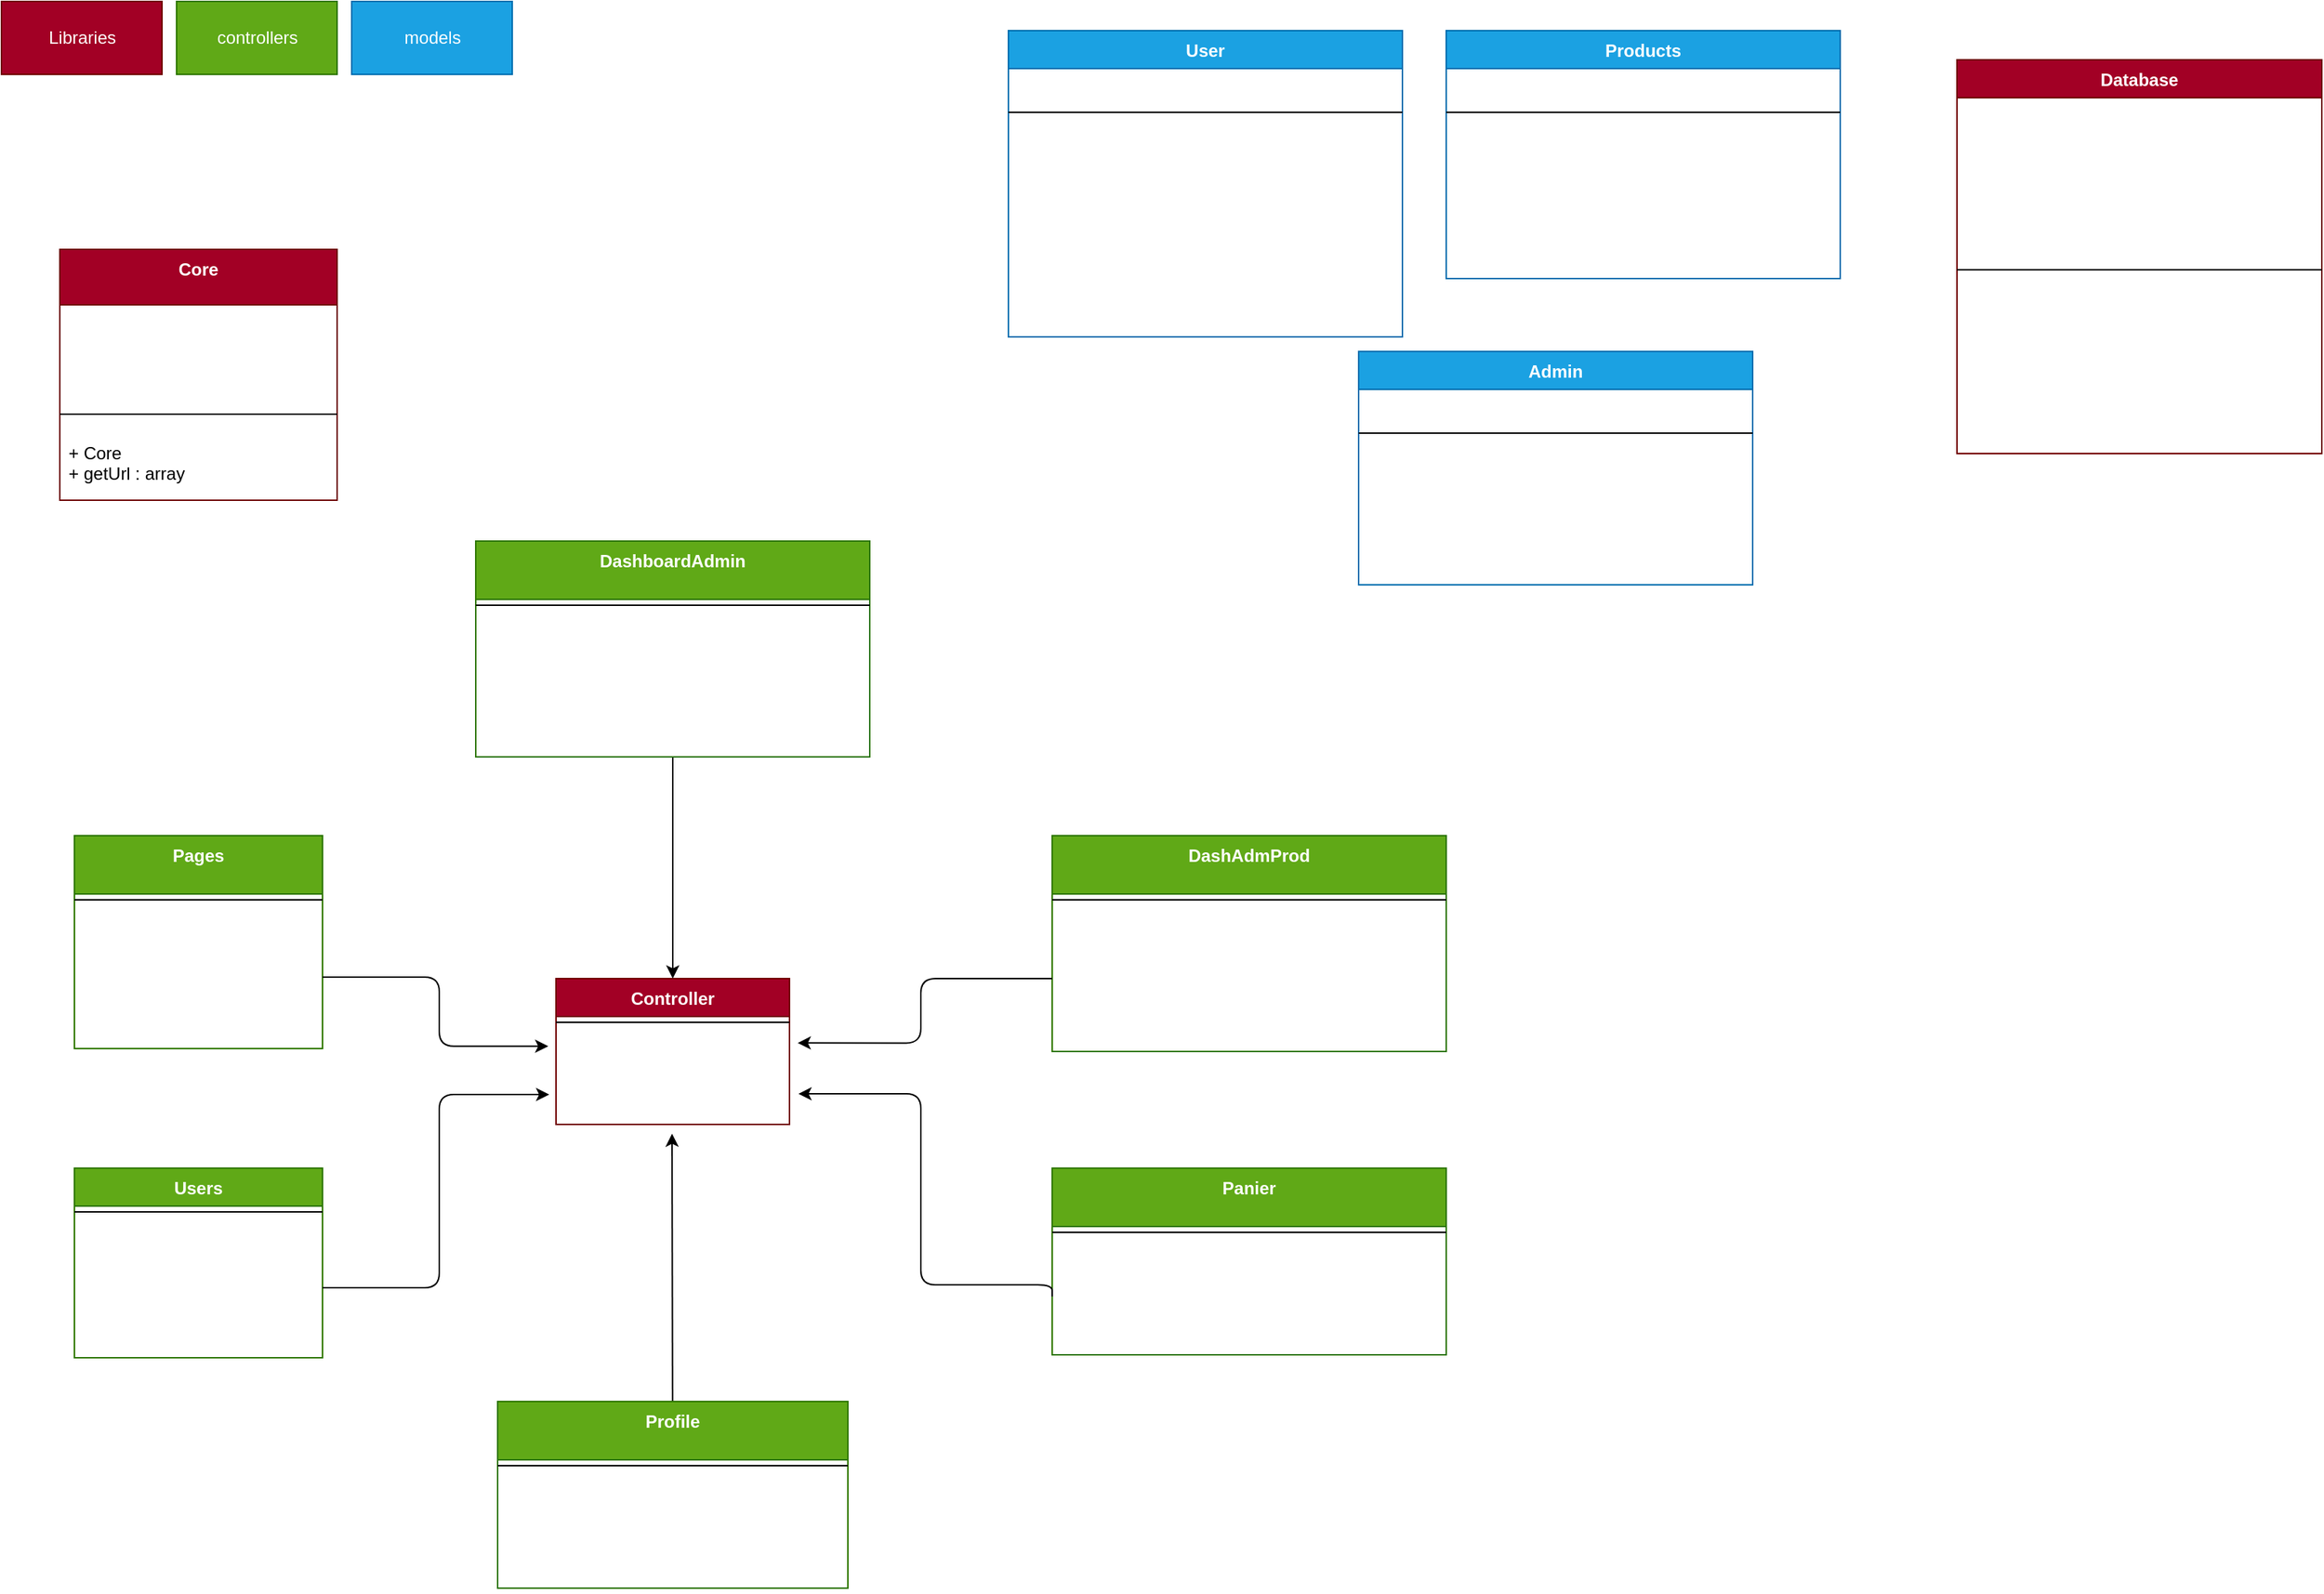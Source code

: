 <mxfile>
    <diagram id="2QA6UR-krt0bM7Kzs4Fd" name="Page-1">
        <mxGraphModel dx="696" dy="411" grid="1" gridSize="10" guides="1" tooltips="1" connect="1" arrows="1" fold="1" page="1" pageScale="1" pageWidth="827" pageHeight="1169" math="0" shadow="0">
            <root>
                <mxCell id="0"/>
                <mxCell id="1" parent="0"/>
                <mxCell id="36" value="Core" style="swimlane;fontStyle=1;align=center;verticalAlign=top;childLayout=stackLayout;horizontal=1;startSize=38;horizontalStack=0;resizeParent=1;resizeParentMax=0;resizeLast=0;collapsible=1;marginBottom=0;fillColor=#a20025;fontColor=#ffffff;strokeColor=#6F0000;" parent="1" vertex="1">
                    <mxGeometry x="40" y="170" width="190" height="172" as="geometry"/>
                </mxCell>
                <mxCell id="37" value="# currentController : string&#10;# currentMethod:string&#10;# params: array" style="text;strokeColor=none;fillColor=none;align=left;verticalAlign=top;spacingLeft=4;spacingRight=4;overflow=hidden;rotatable=0;points=[[0,0.5],[1,0.5]];portConstraint=eastwest;fontColor=#FFFFFF;" parent="36" vertex="1">
                    <mxGeometry y="38" width="190" height="62" as="geometry"/>
                </mxCell>
                <mxCell id="38" value="" style="line;strokeWidth=1;fillColor=none;align=left;verticalAlign=middle;spacingTop=-1;spacingLeft=3;spacingRight=3;rotatable=0;labelPosition=right;points=[];portConstraint=eastwest;" parent="36" vertex="1">
                    <mxGeometry y="100" width="190" height="26" as="geometry"/>
                </mxCell>
                <mxCell id="39" value="+ Core &#10;+ getUrl : array " style="text;strokeColor=none;fillColor=none;align=left;verticalAlign=top;spacingLeft=4;spacingRight=4;overflow=hidden;rotatable=0;points=[[0,0.5],[1,0.5]];portConstraint=eastwest;" parent="36" vertex="1">
                    <mxGeometry y="126" width="190" height="46" as="geometry"/>
                </mxCell>
                <mxCell id="40" value="Controller" style="swimlane;fontStyle=1;align=center;verticalAlign=top;childLayout=stackLayout;horizontal=1;startSize=26;horizontalStack=0;resizeParent=1;resizeParentMax=0;resizeLast=0;collapsible=1;marginBottom=0;fontColor=#ffffff;fillColor=#a20025;strokeColor=#6F0000;" parent="1" vertex="1">
                    <mxGeometry x="380" y="670" width="160" height="100" as="geometry"/>
                </mxCell>
                <mxCell id="42" value="" style="line;strokeWidth=1;fillColor=none;align=left;verticalAlign=middle;spacingTop=-1;spacingLeft=3;spacingRight=3;rotatable=0;labelPosition=right;points=[];portConstraint=eastwest;fontColor=#FFFFFF;" parent="40" vertex="1">
                    <mxGeometry y="26" width="160" height="8" as="geometry"/>
                </mxCell>
                <mxCell id="43" value="+ model(model: string)&#10;+ view(view:string)" style="text;strokeColor=none;fillColor=none;align=left;verticalAlign=top;spacingLeft=4;spacingRight=4;overflow=hidden;rotatable=0;points=[[0,0.5],[1,0.5]];portConstraint=eastwest;fontColor=#FFFFFF;" parent="40" vertex="1">
                    <mxGeometry y="34" width="160" height="66" as="geometry"/>
                </mxCell>
                <mxCell id="44" value="Database" style="swimlane;fontStyle=1;align=center;verticalAlign=top;childLayout=stackLayout;horizontal=1;startSize=26;horizontalStack=0;resizeParent=1;resizeParentMax=0;resizeLast=0;collapsible=1;marginBottom=0;fontColor=#ffffff;fillColor=#a20025;strokeColor=#6F0000;" parent="1" vertex="1">
                    <mxGeometry x="1340" y="40" width="250" height="270" as="geometry"/>
                </mxCell>
                <mxCell id="45" value="- host:string&#10;- user : string&#10;- pass : string&#10;- dbname : string&#10;- dbh : string&#10;- stmt : string&#10;- error : string" style="text;strokeColor=none;fillColor=none;align=left;verticalAlign=top;spacingLeft=4;spacingRight=4;overflow=hidden;rotatable=0;points=[[0,0.5],[1,0.5]];portConstraint=eastwest;fontColor=#FFFFFF;" parent="44" vertex="1">
                    <mxGeometry y="26" width="250" height="114" as="geometry"/>
                </mxCell>
                <mxCell id="46" value="" style="line;strokeWidth=1;fillColor=none;align=left;verticalAlign=middle;spacingTop=-1;spacingLeft=3;spacingRight=3;rotatable=0;labelPosition=right;points=[];portConstraint=eastwest;fontColor=#FFFFFF;" parent="44" vertex="1">
                    <mxGeometry y="140" width="250" height="8" as="geometry"/>
                </mxCell>
                <mxCell id="47" value="+ Database&#10;+ query (sql : string)&#10;+ bind(param:string,value:string,type: null)&#10;+ execute&#10;+ resultSet(): array&#10;+ single() : obj&#10;+ rowCount() : " style="text;strokeColor=none;fillColor=none;align=left;verticalAlign=top;spacingLeft=4;spacingRight=4;overflow=hidden;rotatable=0;points=[[0,0.5],[1,0.5]];portConstraint=eastwest;fontColor=#FFFFFF;" parent="44" vertex="1">
                    <mxGeometry y="148" width="250" height="122" as="geometry"/>
                </mxCell>
                <mxCell id="48" value="Admin" style="swimlane;fontStyle=1;align=center;verticalAlign=top;childLayout=stackLayout;horizontal=1;startSize=26;horizontalStack=0;resizeParent=1;resizeParentMax=0;resizeLast=0;collapsible=1;marginBottom=0;fontColor=#ffffff;fillColor=#1ba1e2;strokeColor=#006EAF;" parent="1" vertex="1">
                    <mxGeometry x="930" y="240" width="270" height="160" as="geometry"/>
                </mxCell>
                <mxCell id="49" value="- db : string" style="text;strokeColor=none;fillColor=none;align=left;verticalAlign=top;spacingLeft=4;spacingRight=4;overflow=hidden;rotatable=0;points=[[0,0.5],[1,0.5]];portConstraint=eastwest;fontColor=#FFFFFF;" parent="48" vertex="1">
                    <mxGeometry y="26" width="270" height="26" as="geometry"/>
                </mxCell>
                <mxCell id="50" value="" style="line;strokeWidth=1;fillColor=none;align=left;verticalAlign=middle;spacingTop=-1;spacingLeft=3;spacingRight=3;rotatable=0;labelPosition=right;points=[];portConstraint=eastwest;fontColor=#FFFFFF;" parent="48" vertex="1">
                    <mxGeometry y="52" width="270" height="8" as="geometry"/>
                </mxCell>
                <mxCell id="51" value="+ Admin&#10;+ signin (email, password)&#10;+ findAdminByEmail(email)&#10;+ findAdminByEmailAndReturnAdminData($id)" style="text;strokeColor=none;fillColor=none;align=left;verticalAlign=top;spacingLeft=4;spacingRight=4;overflow=hidden;rotatable=0;points=[[0,0.5],[1,0.5]];portConstraint=eastwest;fontColor=#FFFFFF;" parent="48" vertex="1">
                    <mxGeometry y="60" width="270" height="100" as="geometry"/>
                </mxCell>
                <mxCell id="52" value="Libraries" style="html=1;fontColor=#ffffff;fillColor=#a20025;strokeColor=#6F0000;" parent="1" vertex="1">
                    <mxGeometry width="110" height="50" as="geometry"/>
                </mxCell>
                <mxCell id="53" value="controllers" style="html=1;fontColor=#ffffff;fillColor=#60a917;strokeColor=#2D7600;" parent="1" vertex="1">
                    <mxGeometry x="120" width="110" height="50" as="geometry"/>
                </mxCell>
                <mxCell id="54" value="models" style="html=1;fontColor=#ffffff;fillColor=#1ba1e2;strokeColor=#006EAF;" parent="1" vertex="1">
                    <mxGeometry x="240" width="110" height="50" as="geometry"/>
                </mxCell>
                <mxCell id="60" value="User" style="swimlane;fontStyle=1;align=center;verticalAlign=top;childLayout=stackLayout;horizontal=1;startSize=26;horizontalStack=0;resizeParent=1;resizeParentMax=0;resizeLast=0;collapsible=1;marginBottom=0;fontColor=#ffffff;fillColor=#1ba1e2;strokeColor=#006EAF;" parent="1" vertex="1">
                    <mxGeometry x="690" y="20" width="270" height="210" as="geometry"/>
                </mxCell>
                <mxCell id="61" value="- db : string" style="text;strokeColor=none;fillColor=none;align=left;verticalAlign=top;spacingLeft=4;spacingRight=4;overflow=hidden;rotatable=0;points=[[0,0.5],[1,0.5]];portConstraint=eastwest;fontColor=#FFFFFF;" parent="60" vertex="1">
                    <mxGeometry y="26" width="270" height="26" as="geometry"/>
                </mxCell>
                <mxCell id="62" value="" style="line;strokeWidth=1;fillColor=none;align=left;verticalAlign=middle;spacingTop=-1;spacingLeft=3;spacingRight=3;rotatable=0;labelPosition=right;points=[];portConstraint=eastwest;fontColor=#FFFFFF;" parent="60" vertex="1">
                    <mxGeometry y="52" width="270" height="8" as="geometry"/>
                </mxCell>
                <mxCell id="63" value="+ User&#10;+ signup(data ; array)&#10;+ signin(email :string, password)&#10;+ getAllUser() : array&#10;+ findUserByEmail(email :string)&#10;+ getUserById(id)&#10;+ findUserByEmailAndReturnUserData(email)&#10;+ editeProfile(data: array, id)" style="text;strokeColor=none;fillColor=none;align=left;verticalAlign=top;spacingLeft=4;spacingRight=4;overflow=hidden;rotatable=0;points=[[0,0.5],[1,0.5]];portConstraint=eastwest;fontColor=#FFFFFF;" parent="60" vertex="1">
                    <mxGeometry y="60" width="270" height="150" as="geometry"/>
                </mxCell>
                <mxCell id="64" value="Products" style="swimlane;fontStyle=1;align=center;verticalAlign=top;childLayout=stackLayout;horizontal=1;startSize=26;horizontalStack=0;resizeParent=1;resizeParentMax=0;resizeLast=0;collapsible=1;marginBottom=0;fontColor=#ffffff;fillColor=#1ba1e2;strokeColor=#006EAF;" parent="1" vertex="1">
                    <mxGeometry x="990" y="20" width="270" height="170" as="geometry"/>
                </mxCell>
                <mxCell id="65" value="- db : string" style="text;strokeColor=none;fillColor=none;align=left;verticalAlign=top;spacingLeft=4;spacingRight=4;overflow=hidden;rotatable=0;points=[[0,0.5],[1,0.5]];portConstraint=eastwest;fontColor=#FFFFFF;" parent="64" vertex="1">
                    <mxGeometry y="26" width="270" height="26" as="geometry"/>
                </mxCell>
                <mxCell id="66" value="" style="line;strokeWidth=1;fillColor=none;align=left;verticalAlign=middle;spacingTop=-1;spacingLeft=3;spacingRight=3;rotatable=0;labelPosition=right;points=[];portConstraint=eastwest;fontColor=#FFFFFF;" parent="64" vertex="1">
                    <mxGeometry y="52" width="270" height="8" as="geometry"/>
                </mxCell>
                <mxCell id="67" value="+ Products&#10;+ affichageProduct() : array&#10;+ addProduct(data : array)&#10;+ editeProduct(data, id)&#10;+ getprodById(id)&#10;+ deleteProduct(id)" style="text;strokeColor=none;fillColor=none;align=left;verticalAlign=top;spacingLeft=4;spacingRight=4;overflow=hidden;rotatable=0;points=[[0,0.5],[1,0.5]];portConstraint=eastwest;fontColor=#FFFFFF;" parent="64" vertex="1">
                    <mxGeometry y="60" width="270" height="110" as="geometry"/>
                </mxCell>
                <mxCell id="68" value="Pages" style="swimlane;fontStyle=1;align=center;verticalAlign=top;childLayout=stackLayout;horizontal=1;startSize=40;horizontalStack=0;resizeParent=1;resizeParentMax=0;resizeLast=0;collapsible=1;marginBottom=0;fontColor=#ffffff;fillColor=#60a917;strokeColor=#2D7600;" vertex="1" parent="1">
                    <mxGeometry x="50" y="572" width="170" height="146" as="geometry"/>
                </mxCell>
                <mxCell id="70" value="" style="line;strokeWidth=1;fillColor=none;align=left;verticalAlign=middle;spacingTop=-1;spacingLeft=3;spacingRight=3;rotatable=0;labelPosition=right;points=[];portConstraint=eastwest;fontColor=#FFFFFF;" vertex="1" parent="68">
                    <mxGeometry y="40" width="170" height="8" as="geometry"/>
                </mxCell>
                <mxCell id="71" value="+ Pages&#10;+ index&#10;+ panier" style="text;strokeColor=none;fillColor=none;align=left;verticalAlign=top;spacingLeft=4;spacingRight=4;overflow=hidden;rotatable=0;points=[[0,0.5],[1,0.5]];portConstraint=eastwest;fontColor=#FFFFFF;" vertex="1" parent="68">
                    <mxGeometry y="48" width="170" height="98" as="geometry"/>
                </mxCell>
                <mxCell id="91" style="edgeStyle=none;html=1;entryX=0.5;entryY=0;entryDx=0;entryDy=0;fontColor=#FFFFFF;" edge="1" parent="1" source="72" target="40">
                    <mxGeometry relative="1" as="geometry"/>
                </mxCell>
                <mxCell id="72" value="DashboardAdmin" style="swimlane;fontStyle=1;align=center;verticalAlign=top;childLayout=stackLayout;horizontal=1;startSize=40;horizontalStack=0;resizeParent=1;resizeParentMax=0;resizeLast=0;collapsible=1;marginBottom=0;fontColor=#ffffff;fillColor=#60a917;strokeColor=#2D7600;" vertex="1" parent="1">
                    <mxGeometry x="325" y="370" width="270" height="148" as="geometry"/>
                </mxCell>
                <mxCell id="74" value="" style="line;strokeWidth=1;fillColor=none;align=left;verticalAlign=middle;spacingTop=-1;spacingLeft=3;spacingRight=3;rotatable=0;labelPosition=right;points=[];portConstraint=eastwest;fontColor=#FFFFFF;" vertex="1" parent="72">
                    <mxGeometry y="40" width="270" height="8" as="geometry"/>
                </mxCell>
                <mxCell id="75" value="+ DashboardAdmin&#10;+ dashAdm&#10;+ dashAdmUse&#10;+ dashIndex&#10;+ creatSessionAdmin(admin)&#10;+ logout()" style="text;strokeColor=none;fillColor=none;align=left;verticalAlign=top;spacingLeft=4;spacingRight=4;overflow=hidden;rotatable=0;points=[[0,0.5],[1,0.5]];portConstraint=eastwest;fontColor=#FFFFFF;" vertex="1" parent="72">
                    <mxGeometry y="48" width="270" height="100" as="geometry"/>
                </mxCell>
                <mxCell id="76" value="Users" style="swimlane;fontStyle=1;align=center;verticalAlign=top;childLayout=stackLayout;horizontal=1;startSize=26;horizontalStack=0;resizeParent=1;resizeParentMax=0;resizeLast=0;collapsible=1;marginBottom=0;fontColor=#ffffff;fillColor=#60a917;strokeColor=#2D7600;" vertex="1" parent="1">
                    <mxGeometry x="50" y="800" width="170" height="130" as="geometry"/>
                </mxCell>
                <mxCell id="78" value="" style="line;strokeWidth=1;fillColor=none;align=left;verticalAlign=middle;spacingTop=-1;spacingLeft=3;spacingRight=3;rotatable=0;labelPosition=right;points=[];portConstraint=eastwest;fontColor=#FFFFFF;" vertex="1" parent="76">
                    <mxGeometry y="26" width="170" height="8" as="geometry"/>
                </mxCell>
                <mxCell id="79" value="+ Users&#10;+ signup&#10;+ signin&#10;+ creatSessionUser(user)&#10;+ logout" style="text;strokeColor=none;fillColor=none;align=left;verticalAlign=top;spacingLeft=4;spacingRight=4;overflow=hidden;rotatable=0;points=[[0,0.5],[1,0.5]];portConstraint=eastwest;fontColor=#FFFFFF;" vertex="1" parent="76">
                    <mxGeometry y="34" width="170" height="96" as="geometry"/>
                </mxCell>
                <mxCell id="94" style="edgeStyle=none;html=1;entryX=0.497;entryY=1.096;entryDx=0;entryDy=0;entryPerimeter=0;fontColor=#FFFFFF;" edge="1" parent="1" source="81" target="43">
                    <mxGeometry relative="1" as="geometry"/>
                </mxCell>
                <mxCell id="81" value="Profile" style="swimlane;fontStyle=1;align=center;verticalAlign=top;childLayout=stackLayout;horizontal=1;startSize=40;horizontalStack=0;resizeParent=1;resizeParentMax=0;resizeLast=0;collapsible=1;marginBottom=0;fontColor=#ffffff;fillColor=#60a917;strokeColor=#2D7600;" vertex="1" parent="1">
                    <mxGeometry x="340" y="960" width="240" height="128" as="geometry"/>
                </mxCell>
                <mxCell id="82" value="" style="line;strokeWidth=1;fillColor=none;align=left;verticalAlign=middle;spacingTop=-1;spacingLeft=3;spacingRight=3;rotatable=0;labelPosition=right;points=[];portConstraint=eastwest;fontColor=#FFFFFF;" vertex="1" parent="81">
                    <mxGeometry y="40" width="240" height="8" as="geometry"/>
                </mxCell>
                <mxCell id="83" value="+ Profile&#10;+ findUserByEmailAndReturnUserData()&#10;+ editeProfile(id)&#10;+ createnewUserSession(data)" style="text;strokeColor=none;fillColor=none;align=left;verticalAlign=top;spacingLeft=4;spacingRight=4;overflow=hidden;rotatable=0;points=[[0,0.5],[1,0.5]];portConstraint=eastwest;fontColor=#FFFFFF;" vertex="1" parent="81">
                    <mxGeometry y="48" width="240" height="80" as="geometry"/>
                </mxCell>
                <mxCell id="84" value="DashAdmProd" style="swimlane;fontStyle=1;align=center;verticalAlign=top;childLayout=stackLayout;horizontal=1;startSize=40;horizontalStack=0;resizeParent=1;resizeParentMax=0;resizeLast=0;collapsible=1;marginBottom=0;fontColor=#ffffff;fillColor=#60a917;strokeColor=#2D7600;" vertex="1" parent="1">
                    <mxGeometry x="720" y="572" width="270" height="148" as="geometry"/>
                </mxCell>
                <mxCell id="85" value="" style="line;strokeWidth=1;fillColor=none;align=left;verticalAlign=middle;spacingTop=-1;spacingLeft=3;spacingRight=3;rotatable=0;labelPosition=right;points=[];portConstraint=eastwest;fontColor=#FFFFFF;" vertex="1" parent="84">
                    <mxGeometry y="40" width="270" height="8" as="geometry"/>
                </mxCell>
                <mxCell id="86" value="+ DashAdmProd&#10;+ dashProd&#10;+ addProd&#10;+ editeProd(id)&#10;+ delete(id)" style="text;strokeColor=none;fillColor=none;align=left;verticalAlign=top;spacingLeft=4;spacingRight=4;overflow=hidden;rotatable=0;points=[[0,0.5],[1,0.5]];portConstraint=eastwest;fontColor=#FFFFFF;" vertex="1" parent="84">
                    <mxGeometry y="48" width="270" height="100" as="geometry"/>
                </mxCell>
                <mxCell id="88" value="Panier" style="swimlane;fontStyle=1;align=center;verticalAlign=top;childLayout=stackLayout;horizontal=1;startSize=40;horizontalStack=0;resizeParent=1;resizeParentMax=0;resizeLast=0;collapsible=1;marginBottom=0;fontColor=#ffffff;fillColor=#60a917;strokeColor=#2D7600;" vertex="1" parent="1">
                    <mxGeometry x="720" y="800" width="270" height="128" as="geometry"/>
                </mxCell>
                <mxCell id="89" value="" style="line;strokeWidth=1;fillColor=none;align=left;verticalAlign=middle;spacingTop=-1;spacingLeft=3;spacingRight=3;rotatable=0;labelPosition=right;points=[];portConstraint=eastwest;fontColor=#FFFFFF;" vertex="1" parent="88">
                    <mxGeometry y="40" width="270" height="8" as="geometry"/>
                </mxCell>
                <mxCell id="90" value="+ Profile&#10;+ findUserByEmailAndReturnUserData()&#10;+ editeProfile(id)&#10;+ createnewUserSession(data)" style="text;strokeColor=none;fillColor=none;align=left;verticalAlign=top;spacingLeft=4;spacingRight=4;overflow=hidden;rotatable=0;points=[[0,0.5],[1,0.5]];portConstraint=eastwest;fontColor=#FFFFFF;" vertex="1" parent="88">
                    <mxGeometry y="48" width="270" height="80" as="geometry"/>
                </mxCell>
                <mxCell id="92" style="edgeStyle=orthogonalEdgeStyle;html=1;exitX=1;exitY=0.5;exitDx=0;exitDy=0;entryX=-0.033;entryY=0.188;entryDx=0;entryDy=0;fontColor=#FFFFFF;entryPerimeter=0;" edge="1" parent="1" source="71" target="43">
                    <mxGeometry relative="1" as="geometry"/>
                </mxCell>
                <mxCell id="93" style="edgeStyle=orthogonalEdgeStyle;html=1;exitX=1;exitY=0.5;exitDx=0;exitDy=0;entryX=-0.029;entryY=0.69;entryDx=0;entryDy=0;entryPerimeter=0;fontColor=#FFFFFF;" edge="1" parent="1" source="79" target="43">
                    <mxGeometry relative="1" as="geometry"/>
                </mxCell>
                <mxCell id="95" style="edgeStyle=orthogonalEdgeStyle;html=1;exitX=0;exitY=0.5;exitDx=0;exitDy=0;entryX=1.038;entryY=0.682;entryDx=0;entryDy=0;entryPerimeter=0;fontColor=#FFFFFF;" edge="1" parent="1" source="90" target="43">
                    <mxGeometry relative="1" as="geometry">
                        <Array as="points">
                            <mxPoint x="720" y="880"/>
                            <mxPoint x="630" y="880"/>
                            <mxPoint x="630" y="749"/>
                        </Array>
                    </mxGeometry>
                </mxCell>
                <mxCell id="96" style="edgeStyle=orthogonalEdgeStyle;html=1;exitX=0;exitY=0.5;exitDx=0;exitDy=0;entryX=1.035;entryY=0.154;entryDx=0;entryDy=0;entryPerimeter=0;fontColor=#FFFFFF;" edge="1" parent="1" source="86" target="43">
                    <mxGeometry relative="1" as="geometry"/>
                </mxCell>
            </root>
        </mxGraphModel>
    </diagram>
</mxfile>
